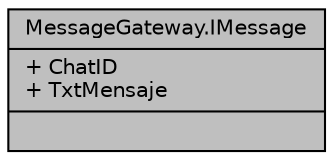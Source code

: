 digraph "MessageGateway.IMessage"
{
 // INTERACTIVE_SVG=YES
 // LATEX_PDF_SIZE
  edge [fontname="Helvetica",fontsize="10",labelfontname="Helvetica",labelfontsize="10"];
  node [fontname="Helvetica",fontsize="10",shape=record];
  Node1 [label="{MessageGateway.IMessage\n|+ ChatID\l+ TxtMensaje\l|}",height=0.2,width=0.4,color="black", fillcolor="grey75", style="filled", fontcolor="black",tooltip="Interfaz que engloba los tipos mensaje de las diferentes plataformas de mensaje."];
}
